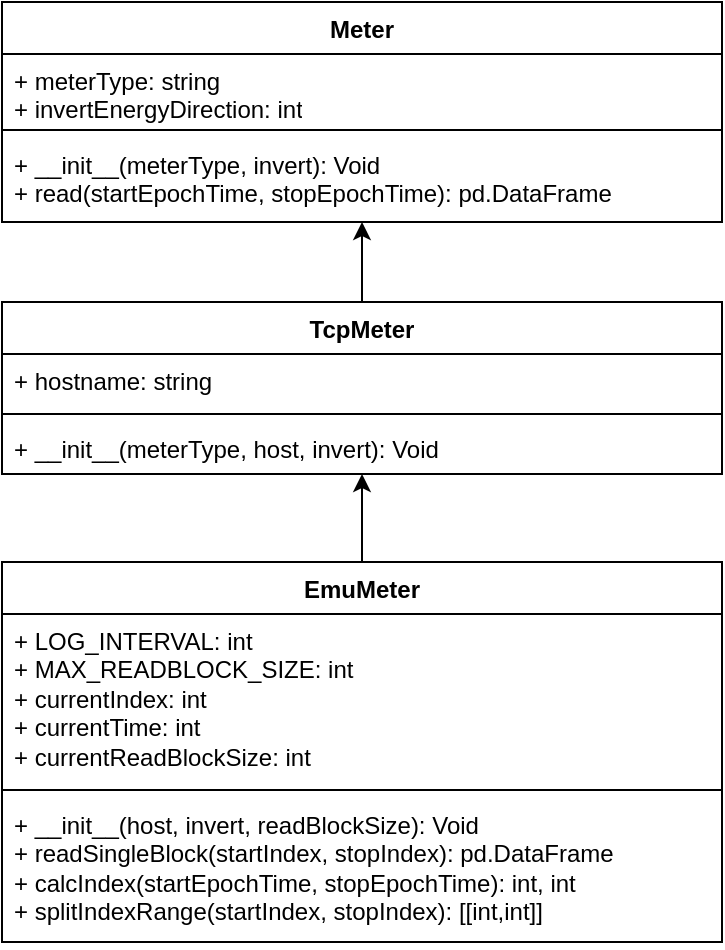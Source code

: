 <mxfile>
    <diagram name="Seite-1" id="3zLiT7-YyAz4ybvHRdsv">
        <mxGraphModel dx="521" dy="819" grid="1" gridSize="10" guides="1" tooltips="1" connect="1" arrows="1" fold="1" page="1" pageScale="1" pageWidth="827" pageHeight="1169" math="0" shadow="0">
            <root>
                <mxCell id="0"/>
                <mxCell id="1" parent="0"/>
                <mxCell id="acxjms5axsP93Gssvq_--5" value="Meter" style="swimlane;fontStyle=1;align=center;verticalAlign=top;childLayout=stackLayout;horizontal=1;startSize=26;horizontalStack=0;resizeParent=1;resizeParentMax=0;resizeLast=0;collapsible=1;marginBottom=0;whiteSpace=wrap;html=1;" parent="1" vertex="1">
                    <mxGeometry x="40" y="40" width="360" height="110" as="geometry">
                        <mxRectangle x="80" y="299" width="70" height="30" as="alternateBounds"/>
                    </mxGeometry>
                </mxCell>
                <mxCell id="acxjms5axsP93Gssvq_--6" value="+ meterType: string&lt;div&gt;+ invertEnergyDirection: int&lt;br&gt;&lt;/div&gt;" style="text;strokeColor=none;fillColor=none;align=left;verticalAlign=top;spacingLeft=4;spacingRight=4;overflow=hidden;rotatable=0;points=[[0,0.5],[1,0.5]];portConstraint=eastwest;whiteSpace=wrap;html=1;" parent="acxjms5axsP93Gssvq_--5" vertex="1">
                    <mxGeometry y="26" width="360" height="34" as="geometry"/>
                </mxCell>
                <mxCell id="acxjms5axsP93Gssvq_--7" value="" style="line;strokeWidth=1;fillColor=none;align=left;verticalAlign=middle;spacingTop=-1;spacingLeft=3;spacingRight=3;rotatable=0;labelPosition=right;points=[];portConstraint=eastwest;strokeColor=inherit;" parent="acxjms5axsP93Gssvq_--5" vertex="1">
                    <mxGeometry y="60" width="360" height="8" as="geometry"/>
                </mxCell>
                <mxCell id="acxjms5axsP93Gssvq_--8" value="+ __init__(meterType, invert): Void&lt;div&gt;+ read(startEpochTime, stopEpochTime): pd.DataFrame&lt;/div&gt;" style="text;strokeColor=none;fillColor=none;align=left;verticalAlign=top;spacingLeft=4;spacingRight=4;overflow=hidden;rotatable=0;points=[[0,0.5],[1,0.5]];portConstraint=eastwest;whiteSpace=wrap;html=1;" parent="acxjms5axsP93Gssvq_--5" vertex="1">
                    <mxGeometry y="68" width="360" height="42" as="geometry"/>
                </mxCell>
                <mxCell id="acxjms5axsP93Gssvq_--9" value="TcpMeter" style="swimlane;fontStyle=1;align=center;verticalAlign=top;childLayout=stackLayout;horizontal=1;startSize=26;horizontalStack=0;resizeParent=1;resizeParentMax=0;resizeLast=0;collapsible=1;marginBottom=0;whiteSpace=wrap;html=1;" parent="1" vertex="1">
                    <mxGeometry x="40" y="190" width="360" height="86" as="geometry">
                        <mxRectangle x="80" y="490" width="90" height="30" as="alternateBounds"/>
                    </mxGeometry>
                </mxCell>
                <mxCell id="acxjms5axsP93Gssvq_--10" value="+ hostname: string" style="text;strokeColor=none;fillColor=none;align=left;verticalAlign=top;spacingLeft=4;spacingRight=4;overflow=hidden;rotatable=0;points=[[0,0.5],[1,0.5]];portConstraint=eastwest;whiteSpace=wrap;html=1;" parent="acxjms5axsP93Gssvq_--9" vertex="1">
                    <mxGeometry y="26" width="360" height="26" as="geometry"/>
                </mxCell>
                <mxCell id="acxjms5axsP93Gssvq_--11" value="" style="line;strokeWidth=1;fillColor=none;align=left;verticalAlign=middle;spacingTop=-1;spacingLeft=3;spacingRight=3;rotatable=0;labelPosition=right;points=[];portConstraint=eastwest;strokeColor=inherit;" parent="acxjms5axsP93Gssvq_--9" vertex="1">
                    <mxGeometry y="52" width="360" height="8" as="geometry"/>
                </mxCell>
                <mxCell id="acxjms5axsP93Gssvq_--12" value="+ __init__(meterType, host, invert): Void" style="text;strokeColor=none;fillColor=none;align=left;verticalAlign=top;spacingLeft=4;spacingRight=4;overflow=hidden;rotatable=0;points=[[0,0.5],[1,0.5]];portConstraint=eastwest;whiteSpace=wrap;html=1;" parent="acxjms5axsP93Gssvq_--9" vertex="1">
                    <mxGeometry y="60" width="360" height="26" as="geometry"/>
                </mxCell>
                <mxCell id="acxjms5axsP93Gssvq_--13" style="edgeStyle=orthogonalEdgeStyle;rounded=0;orthogonalLoop=1;jettySize=auto;html=1;exitX=0.5;exitY=0;exitDx=0;exitDy=0;" parent="1" source="acxjms5axsP93Gssvq_--9" target="acxjms5axsP93Gssvq_--5" edge="1">
                    <mxGeometry relative="1" as="geometry">
                        <mxPoint x="150" y="199" as="targetPoint"/>
                    </mxGeometry>
                </mxCell>
                <mxCell id="y85PLgBoPs1qmKa8ynRF-9" style="edgeStyle=orthogonalEdgeStyle;rounded=0;orthogonalLoop=1;jettySize=auto;html=1;exitX=0.5;exitY=0;exitDx=0;exitDy=0;" parent="1" source="y85PLgBoPs1qmKa8ynRF-5" target="acxjms5axsP93Gssvq_--9" edge="1">
                    <mxGeometry relative="1" as="geometry"/>
                </mxCell>
                <mxCell id="y85PLgBoPs1qmKa8ynRF-5" value="EmuMeter" style="swimlane;fontStyle=1;align=center;verticalAlign=top;childLayout=stackLayout;horizontal=1;startSize=26;horizontalStack=0;resizeParent=1;resizeParentMax=0;resizeLast=0;collapsible=1;marginBottom=0;whiteSpace=wrap;html=1;" parent="1" vertex="1">
                    <mxGeometry x="40" y="320" width="360" height="190" as="geometry">
                        <mxRectangle x="80" y="610" width="100" height="30" as="alternateBounds"/>
                    </mxGeometry>
                </mxCell>
                <mxCell id="y85PLgBoPs1qmKa8ynRF-6" value="+ LOG_INTERVAL: int&lt;div&gt;+ MAX_READBLOCK_SIZE: int&lt;/div&gt;&lt;div&gt;+ currentIndex: int&lt;/div&gt;&lt;div&gt;+ currentTime: int&lt;/div&gt;&lt;div&gt;+ currentReadBlockSize: int&lt;/div&gt;" style="text;strokeColor=none;fillColor=none;align=left;verticalAlign=top;spacingLeft=4;spacingRight=4;overflow=hidden;rotatable=0;points=[[0,0.5],[1,0.5]];portConstraint=eastwest;whiteSpace=wrap;html=1;" parent="y85PLgBoPs1qmKa8ynRF-5" vertex="1">
                    <mxGeometry y="26" width="360" height="84" as="geometry"/>
                </mxCell>
                <mxCell id="y85PLgBoPs1qmKa8ynRF-7" value="" style="line;strokeWidth=1;fillColor=none;align=left;verticalAlign=middle;spacingTop=-1;spacingLeft=3;spacingRight=3;rotatable=0;labelPosition=right;points=[];portConstraint=eastwest;strokeColor=inherit;" parent="y85PLgBoPs1qmKa8ynRF-5" vertex="1">
                    <mxGeometry y="110" width="360" height="8" as="geometry"/>
                </mxCell>
                <mxCell id="y85PLgBoPs1qmKa8ynRF-8" value="+ __init__(host, invert, readBlockSize): Void&lt;div&gt;+ readSingleBlock(startIndex, stopIndex): pd.DataFrame&lt;/div&gt;&lt;div&gt;+ calcIndex(startEpochTime, stopEpochTime): int, int&lt;/div&gt;&lt;div&gt;+ splitIndexRange(startIndex, stopIndex): [[int,int]]&lt;/div&gt;" style="text;strokeColor=none;fillColor=none;align=left;verticalAlign=top;spacingLeft=4;spacingRight=4;overflow=hidden;rotatable=0;points=[[0,0.5],[1,0.5]];portConstraint=eastwest;whiteSpace=wrap;html=1;" parent="y85PLgBoPs1qmKa8ynRF-5" vertex="1">
                    <mxGeometry y="118" width="360" height="72" as="geometry"/>
                </mxCell>
            </root>
        </mxGraphModel>
    </diagram>
</mxfile>